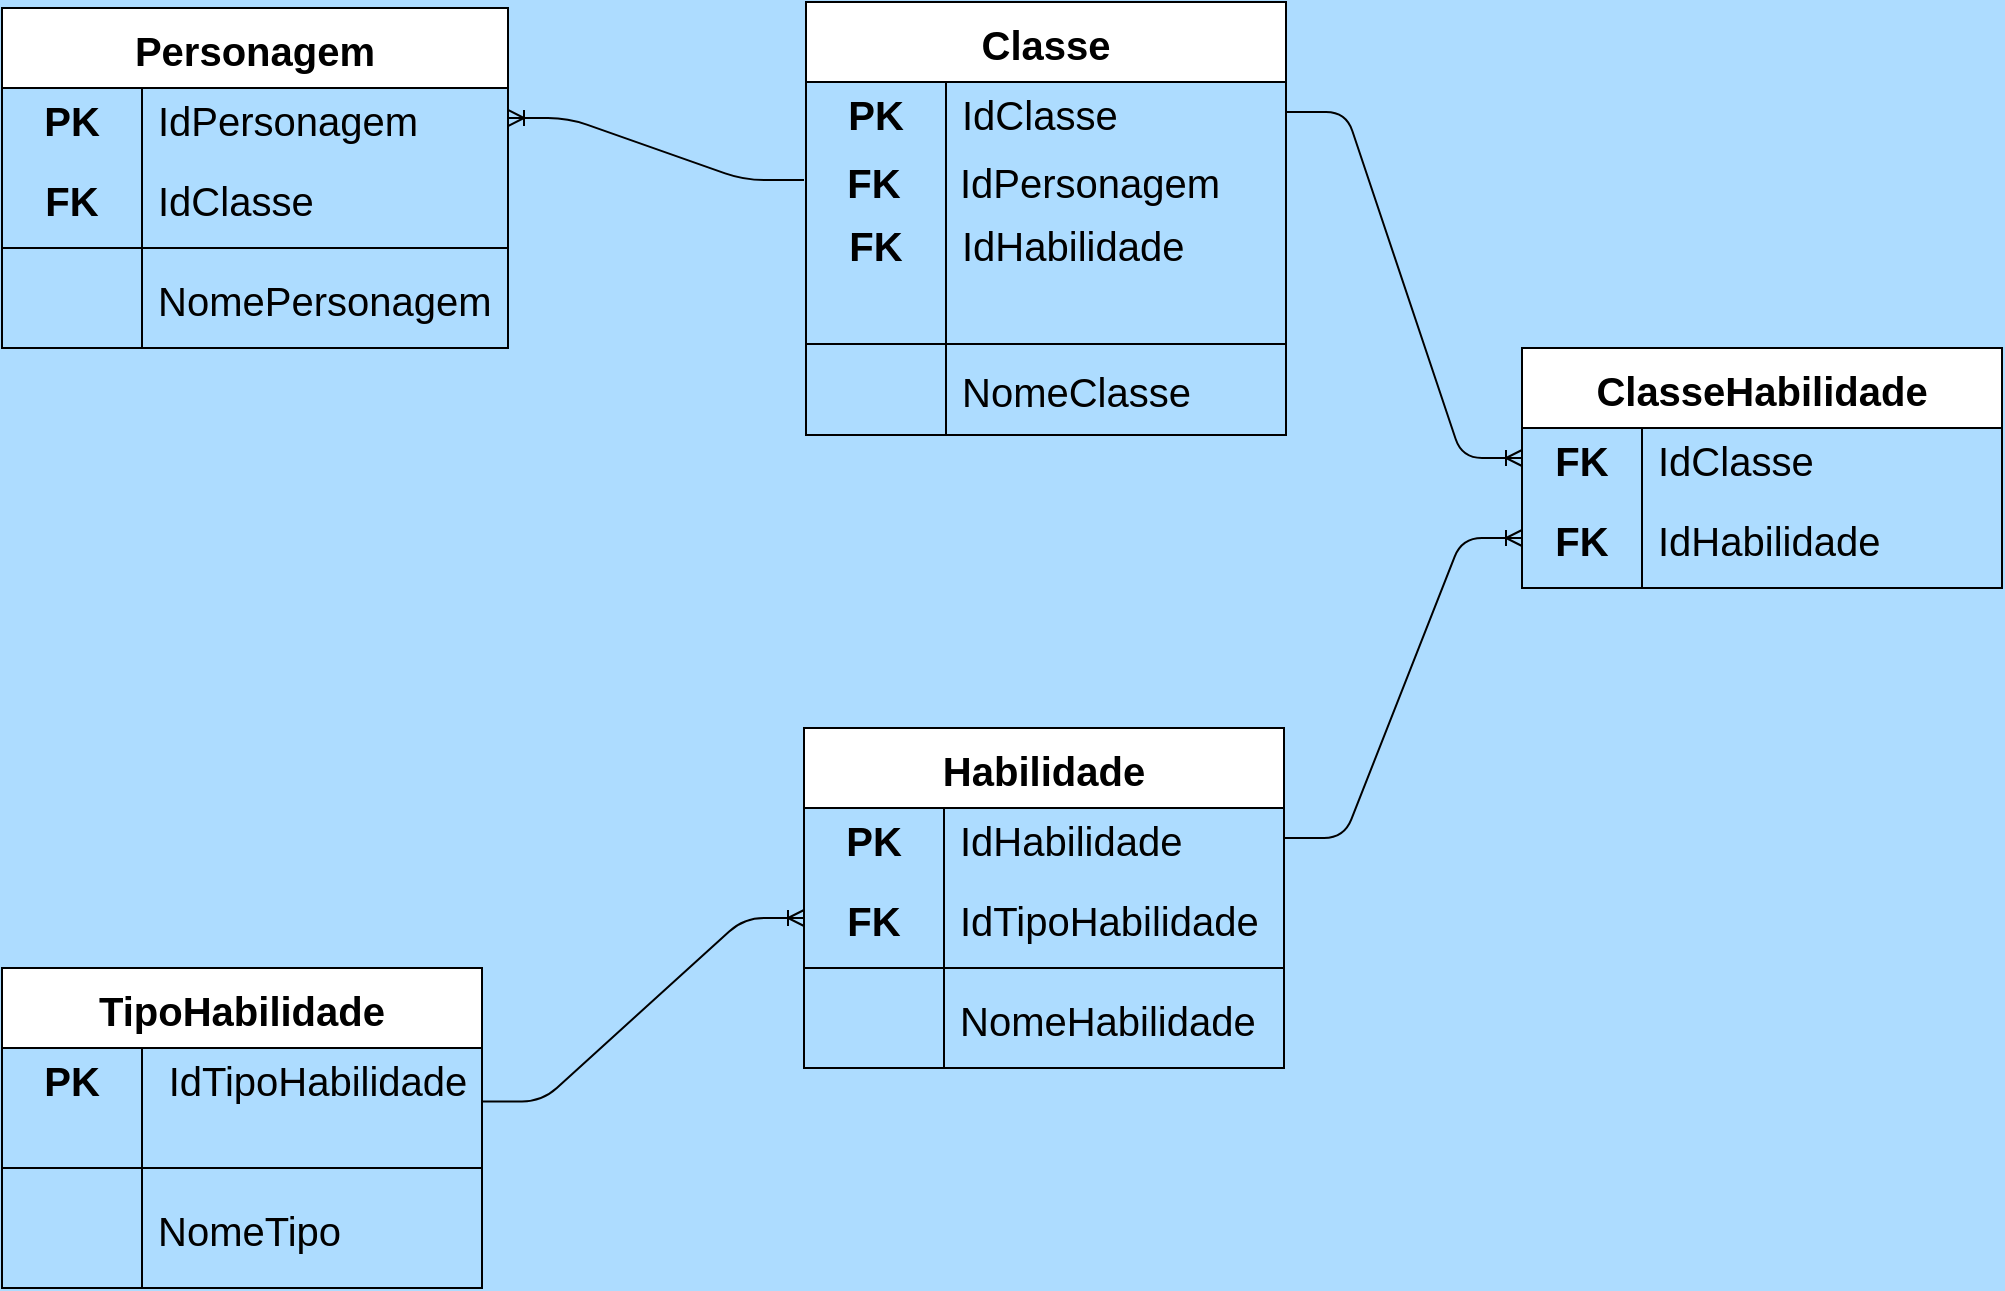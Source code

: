 <mxfile version="14.4.3" type="device"><diagram id="rCpc8-bx9pe45_sCEDZw" name="Page-1"><mxGraphModel dx="1240" dy="689" grid="0" gridSize="10" guides="1" tooltips="1" connect="1" arrows="1" fold="1" page="1" pageScale="1" pageWidth="1100" pageHeight="850" background="#ADDCFF" math="0" shadow="0"><root><mxCell id="0"/><mxCell id="1" parent="0"/><mxCell id="GVCZIKYSRA_Lnmtj_WAq-1" value="Personagem" style="shape=table;startSize=40;container=1;collapsible=1;childLayout=tableLayout;fixedRows=1;rowLines=0;fontStyle=1;align=center;resizeLast=1;fontSize=20;" vertex="1" parent="1"><mxGeometry x="40" y="40" width="253" height="170" as="geometry"/></mxCell><mxCell id="GVCZIKYSRA_Lnmtj_WAq-2" value="" style="shape=partialRectangle;collapsible=0;dropTarget=0;pointerEvents=0;fillColor=none;top=0;left=0;bottom=0;right=0;points=[[0,0.5],[1,0.5]];portConstraint=eastwest;" vertex="1" parent="GVCZIKYSRA_Lnmtj_WAq-1"><mxGeometry y="40" width="253" height="30" as="geometry"/></mxCell><mxCell id="GVCZIKYSRA_Lnmtj_WAq-3" value="PK" style="shape=partialRectangle;connectable=0;fillColor=none;top=0;left=0;bottom=0;right=0;fontStyle=1;overflow=hidden;fontSize=20;" vertex="1" parent="GVCZIKYSRA_Lnmtj_WAq-2"><mxGeometry width="70" height="30" as="geometry"/></mxCell><mxCell id="GVCZIKYSRA_Lnmtj_WAq-4" value="IdPersonagem" style="shape=partialRectangle;connectable=0;fillColor=none;top=0;left=0;bottom=0;right=0;align=left;spacingLeft=6;fontStyle=0;overflow=hidden;fontSize=20;" vertex="1" parent="GVCZIKYSRA_Lnmtj_WAq-2"><mxGeometry x="70" width="183" height="30" as="geometry"/></mxCell><mxCell id="GVCZIKYSRA_Lnmtj_WAq-5" value="" style="shape=partialRectangle;collapsible=0;dropTarget=0;pointerEvents=0;fillColor=none;top=0;left=0;bottom=1;right=0;points=[[0,0.5],[1,0.5]];portConstraint=eastwest;" vertex="1" parent="GVCZIKYSRA_Lnmtj_WAq-1"><mxGeometry y="70" width="253" height="50" as="geometry"/></mxCell><mxCell id="GVCZIKYSRA_Lnmtj_WAq-6" value="FK" style="shape=partialRectangle;connectable=0;fillColor=none;top=0;left=0;bottom=0;right=0;fontStyle=1;overflow=hidden;fontSize=20;" vertex="1" parent="GVCZIKYSRA_Lnmtj_WAq-5"><mxGeometry width="70" height="50" as="geometry"/></mxCell><mxCell id="GVCZIKYSRA_Lnmtj_WAq-7" value="IdClasse" style="shape=partialRectangle;connectable=0;fillColor=none;top=0;left=0;bottom=0;right=0;align=left;spacingLeft=6;fontStyle=0;overflow=hidden;fontSize=20;" vertex="1" parent="GVCZIKYSRA_Lnmtj_WAq-5"><mxGeometry x="70" width="183" height="50" as="geometry"/></mxCell><mxCell id="GVCZIKYSRA_Lnmtj_WAq-11" value="" style="shape=partialRectangle;collapsible=0;dropTarget=0;pointerEvents=0;fillColor=none;top=0;left=0;bottom=0;right=0;points=[[0,0.5],[1,0.5]];portConstraint=eastwest;" vertex="1" parent="GVCZIKYSRA_Lnmtj_WAq-1"><mxGeometry y="120" width="253" height="50" as="geometry"/></mxCell><mxCell id="GVCZIKYSRA_Lnmtj_WAq-12" value="" style="shape=partialRectangle;connectable=0;fillColor=none;top=0;left=0;bottom=0;right=0;editable=1;overflow=hidden;" vertex="1" parent="GVCZIKYSRA_Lnmtj_WAq-11"><mxGeometry width="70" height="50" as="geometry"/></mxCell><mxCell id="GVCZIKYSRA_Lnmtj_WAq-13" value="NomePersonagem" style="shape=partialRectangle;connectable=0;fillColor=none;top=0;left=0;bottom=0;right=0;align=left;spacingLeft=6;overflow=hidden;fontSize=20;" vertex="1" parent="GVCZIKYSRA_Lnmtj_WAq-11"><mxGeometry x="70" width="183" height="50" as="geometry"/></mxCell><mxCell id="GVCZIKYSRA_Lnmtj_WAq-18" value="TipoHabilidade" style="shape=table;startSize=40;container=1;collapsible=1;childLayout=tableLayout;fixedRows=1;rowLines=0;fontStyle=1;align=center;resizeLast=1;fontSize=20;" vertex="1" parent="1"><mxGeometry x="40" y="520" width="240" height="160" as="geometry"/></mxCell><mxCell id="GVCZIKYSRA_Lnmtj_WAq-19" value="" style="shape=partialRectangle;collapsible=0;dropTarget=0;pointerEvents=0;fillColor=none;top=0;left=0;bottom=0;right=0;points=[[0,0.5],[1,0.5]];portConstraint=eastwest;" vertex="1" parent="GVCZIKYSRA_Lnmtj_WAq-18"><mxGeometry y="40" width="240" height="30" as="geometry"/></mxCell><mxCell id="GVCZIKYSRA_Lnmtj_WAq-20" value="PK" style="shape=partialRectangle;connectable=0;fillColor=none;top=0;left=0;bottom=0;right=0;fontStyle=1;overflow=hidden;fontSize=20;verticalAlign=middle;" vertex="1" parent="GVCZIKYSRA_Lnmtj_WAq-19"><mxGeometry width="70" height="30" as="geometry"/></mxCell><mxCell id="GVCZIKYSRA_Lnmtj_WAq-21" value="IdTipoHabilidade" style="shape=partialRectangle;connectable=0;fillColor=none;top=0;left=0;bottom=0;right=0;align=center;spacingLeft=6;fontStyle=0;overflow=hidden;fontSize=20;verticalAlign=middle;" vertex="1" parent="GVCZIKYSRA_Lnmtj_WAq-19"><mxGeometry x="70" width="170" height="30" as="geometry"/></mxCell><mxCell id="GVCZIKYSRA_Lnmtj_WAq-22" value="" style="shape=partialRectangle;collapsible=0;dropTarget=0;pointerEvents=0;fillColor=none;top=0;left=0;bottom=1;right=0;points=[[0,0.5],[1,0.5]];portConstraint=eastwest;" vertex="1" parent="GVCZIKYSRA_Lnmtj_WAq-18"><mxGeometry y="70" width="240" height="30" as="geometry"/></mxCell><mxCell id="GVCZIKYSRA_Lnmtj_WAq-23" value="" style="shape=partialRectangle;connectable=0;fillColor=none;top=0;left=0;bottom=0;right=0;fontStyle=1;overflow=hidden;fontSize=20;" vertex="1" parent="GVCZIKYSRA_Lnmtj_WAq-22"><mxGeometry width="70" height="30" as="geometry"/></mxCell><mxCell id="GVCZIKYSRA_Lnmtj_WAq-24" value="" style="shape=partialRectangle;connectable=0;fillColor=none;top=0;left=0;bottom=0;right=0;align=left;spacingLeft=6;fontStyle=5;overflow=hidden;fontSize=20;" vertex="1" parent="GVCZIKYSRA_Lnmtj_WAq-22"><mxGeometry x="70" width="170" height="30" as="geometry"/></mxCell><mxCell id="GVCZIKYSRA_Lnmtj_WAq-25" value="" style="shape=partialRectangle;collapsible=0;dropTarget=0;pointerEvents=0;fillColor=none;top=0;left=0;bottom=0;right=0;points=[[0,0.5],[1,0.5]];portConstraint=eastwest;" vertex="1" parent="GVCZIKYSRA_Lnmtj_WAq-18"><mxGeometry y="100" width="240" height="60" as="geometry"/></mxCell><mxCell id="GVCZIKYSRA_Lnmtj_WAq-26" value="" style="shape=partialRectangle;connectable=0;fillColor=none;top=0;left=0;bottom=0;right=0;editable=1;overflow=hidden;" vertex="1" parent="GVCZIKYSRA_Lnmtj_WAq-25"><mxGeometry width="70" height="60" as="geometry"/></mxCell><mxCell id="GVCZIKYSRA_Lnmtj_WAq-27" value="NomeTipo" style="shape=partialRectangle;connectable=0;fillColor=none;top=0;left=0;bottom=0;right=0;align=left;spacingLeft=6;overflow=hidden;fontSize=20;" vertex="1" parent="GVCZIKYSRA_Lnmtj_WAq-25"><mxGeometry x="70" width="170" height="60" as="geometry"/></mxCell><mxCell id="GVCZIKYSRA_Lnmtj_WAq-51" value="Habilidade" style="shape=table;startSize=40;container=1;collapsible=1;childLayout=tableLayout;fixedRows=1;rowLines=0;fontStyle=1;align=center;resizeLast=1;fontSize=20;" vertex="1" parent="1"><mxGeometry x="441" y="400" width="240" height="170" as="geometry"/></mxCell><mxCell id="GVCZIKYSRA_Lnmtj_WAq-52" value="" style="shape=partialRectangle;collapsible=0;dropTarget=0;pointerEvents=0;fillColor=none;top=0;left=0;bottom=0;right=0;points=[[0,0.5],[1,0.5]];portConstraint=eastwest;" vertex="1" parent="GVCZIKYSRA_Lnmtj_WAq-51"><mxGeometry y="40" width="240" height="30" as="geometry"/></mxCell><mxCell id="GVCZIKYSRA_Lnmtj_WAq-53" value="PK" style="shape=partialRectangle;connectable=0;fillColor=none;top=0;left=0;bottom=0;right=0;fontStyle=1;overflow=hidden;fontSize=20;" vertex="1" parent="GVCZIKYSRA_Lnmtj_WAq-52"><mxGeometry width="70" height="30" as="geometry"/></mxCell><mxCell id="GVCZIKYSRA_Lnmtj_WAq-54" value="IdHabilidade" style="shape=partialRectangle;connectable=0;fillColor=none;top=0;left=0;bottom=0;right=0;align=left;spacingLeft=6;fontStyle=0;overflow=hidden;fontSize=20;" vertex="1" parent="GVCZIKYSRA_Lnmtj_WAq-52"><mxGeometry x="70" width="170" height="30" as="geometry"/></mxCell><mxCell id="GVCZIKYSRA_Lnmtj_WAq-55" value="" style="shape=partialRectangle;collapsible=0;dropTarget=0;pointerEvents=0;fillColor=none;top=0;left=0;bottom=1;right=0;points=[[0,0.5],[1,0.5]];portConstraint=eastwest;" vertex="1" parent="GVCZIKYSRA_Lnmtj_WAq-51"><mxGeometry y="70" width="240" height="50" as="geometry"/></mxCell><mxCell id="GVCZIKYSRA_Lnmtj_WAq-56" value="FK" style="shape=partialRectangle;connectable=0;fillColor=none;top=0;left=0;bottom=0;right=0;fontStyle=1;overflow=hidden;fontSize=20;" vertex="1" parent="GVCZIKYSRA_Lnmtj_WAq-55"><mxGeometry width="70" height="50" as="geometry"/></mxCell><mxCell id="GVCZIKYSRA_Lnmtj_WAq-57" value="IdTipoHabilidade" style="shape=partialRectangle;connectable=0;fillColor=none;top=0;left=0;bottom=0;right=0;align=left;spacingLeft=6;fontStyle=0;overflow=hidden;fontSize=20;" vertex="1" parent="GVCZIKYSRA_Lnmtj_WAq-55"><mxGeometry x="70" width="170" height="50" as="geometry"/></mxCell><mxCell id="GVCZIKYSRA_Lnmtj_WAq-61" value="" style="shape=partialRectangle;collapsible=0;dropTarget=0;pointerEvents=0;fillColor=none;top=0;left=0;bottom=0;right=0;points=[[0,0.5],[1,0.5]];portConstraint=eastwest;" vertex="1" parent="GVCZIKYSRA_Lnmtj_WAq-51"><mxGeometry y="120" width="240" height="50" as="geometry"/></mxCell><mxCell id="GVCZIKYSRA_Lnmtj_WAq-62" value="" style="shape=partialRectangle;connectable=0;fillColor=none;top=0;left=0;bottom=0;right=0;editable=1;overflow=hidden;" vertex="1" parent="GVCZIKYSRA_Lnmtj_WAq-61"><mxGeometry width="70" height="50" as="geometry"/></mxCell><mxCell id="GVCZIKYSRA_Lnmtj_WAq-63" value="NomeHabilidade" style="shape=partialRectangle;connectable=0;fillColor=none;top=0;left=0;bottom=0;right=0;align=left;spacingLeft=6;overflow=hidden;fontSize=20;" vertex="1" parent="GVCZIKYSRA_Lnmtj_WAq-61"><mxGeometry x="70" width="170" height="50" as="geometry"/></mxCell><mxCell id="GVCZIKYSRA_Lnmtj_WAq-78" value="Classe" style="shape=table;startSize=40;container=1;collapsible=1;childLayout=tableLayout;fixedRows=1;rowLines=0;fontStyle=1;align=center;resizeLast=1;fontSize=20;" vertex="1" parent="1"><mxGeometry x="442" y="37" width="240" height="216.5" as="geometry"/></mxCell><mxCell id="GVCZIKYSRA_Lnmtj_WAq-79" value="" style="shape=partialRectangle;collapsible=0;dropTarget=0;pointerEvents=0;fillColor=none;top=0;left=0;bottom=0;right=0;points=[[0,0.5],[1,0.5]];portConstraint=eastwest;" vertex="1" parent="GVCZIKYSRA_Lnmtj_WAq-78"><mxGeometry y="40" width="240" height="30" as="geometry"/></mxCell><mxCell id="GVCZIKYSRA_Lnmtj_WAq-80" value="PK" style="shape=partialRectangle;connectable=0;fillColor=none;top=0;left=0;bottom=0;right=0;fontStyle=1;overflow=hidden;fontSize=20;" vertex="1" parent="GVCZIKYSRA_Lnmtj_WAq-79"><mxGeometry width="70" height="30" as="geometry"/></mxCell><mxCell id="GVCZIKYSRA_Lnmtj_WAq-81" value="IdClasse" style="shape=partialRectangle;connectable=0;fillColor=none;top=0;left=0;bottom=0;right=0;align=left;spacingLeft=6;fontStyle=0;overflow=hidden;fontSize=20;" vertex="1" parent="GVCZIKYSRA_Lnmtj_WAq-79"><mxGeometry x="70" width="170" height="30" as="geometry"/></mxCell><mxCell id="GVCZIKYSRA_Lnmtj_WAq-82" value="" style="shape=partialRectangle;collapsible=0;dropTarget=0;pointerEvents=0;fillColor=none;top=0;left=0;bottom=1;right=0;points=[[0,0.5],[1,0.5]];portConstraint=eastwest;" vertex="1" parent="GVCZIKYSRA_Lnmtj_WAq-78"><mxGeometry y="70" width="240" height="101" as="geometry"/></mxCell><mxCell id="GVCZIKYSRA_Lnmtj_WAq-83" value="FK" style="shape=partialRectangle;connectable=0;fillColor=none;top=0;left=0;bottom=0;right=0;fontStyle=1;overflow=hidden;fontSize=20;" vertex="1" parent="GVCZIKYSRA_Lnmtj_WAq-82"><mxGeometry width="70" height="101" as="geometry"/></mxCell><mxCell id="GVCZIKYSRA_Lnmtj_WAq-84" value="IdHabilidade" style="shape=partialRectangle;connectable=0;fillColor=none;top=0;left=0;bottom=0;right=0;align=left;spacingLeft=6;fontStyle=0;overflow=hidden;fontSize=20;" vertex="1" parent="GVCZIKYSRA_Lnmtj_WAq-82"><mxGeometry x="70" width="170" height="101" as="geometry"/></mxCell><mxCell id="GVCZIKYSRA_Lnmtj_WAq-88" value="" style="shape=partialRectangle;collapsible=0;dropTarget=0;pointerEvents=0;fillColor=none;top=0;left=0;bottom=0;right=0;points=[[0,0.5],[1,0.5]];portConstraint=eastwest;" vertex="1" parent="GVCZIKYSRA_Lnmtj_WAq-78"><mxGeometry y="171" width="240" height="45" as="geometry"/></mxCell><mxCell id="GVCZIKYSRA_Lnmtj_WAq-89" value="" style="shape=partialRectangle;connectable=0;fillColor=none;top=0;left=0;bottom=0;right=0;editable=1;overflow=hidden;" vertex="1" parent="GVCZIKYSRA_Lnmtj_WAq-88"><mxGeometry width="70" height="45" as="geometry"/></mxCell><mxCell id="GVCZIKYSRA_Lnmtj_WAq-90" value="NomeClasse" style="shape=partialRectangle;connectable=0;fillColor=none;top=0;left=0;bottom=0;right=0;align=left;spacingLeft=6;overflow=hidden;fontSize=20;" vertex="1" parent="GVCZIKYSRA_Lnmtj_WAq-88"><mxGeometry x="70" width="170" height="45" as="geometry"/></mxCell><mxCell id="GVCZIKYSRA_Lnmtj_WAq-95" value="" style="shape=partialRectangle;collapsible=0;dropTarget=0;pointerEvents=0;fillColor=none;top=0;left=0;bottom=0;right=0;points=[[0,0.5],[1,0.5]];portConstraint=eastwest;" vertex="1" parent="1"><mxGeometry x="441" y="111" width="240" height="30" as="geometry"/></mxCell><mxCell id="GVCZIKYSRA_Lnmtj_WAq-96" value="FK" style="shape=partialRectangle;connectable=0;fillColor=none;top=0;left=0;bottom=0;right=0;fontStyle=1;overflow=hidden;fontSize=20;" vertex="1" parent="GVCZIKYSRA_Lnmtj_WAq-95"><mxGeometry width="70" height="30" as="geometry"/></mxCell><mxCell id="GVCZIKYSRA_Lnmtj_WAq-97" value="IdPersonagem" style="shape=partialRectangle;connectable=0;fillColor=none;top=0;left=0;bottom=0;right=0;align=left;spacingLeft=6;fontStyle=0;overflow=hidden;fontSize=20;" vertex="1" parent="GVCZIKYSRA_Lnmtj_WAq-95"><mxGeometry x="70" width="170" height="30" as="geometry"/></mxCell><mxCell id="GVCZIKYSRA_Lnmtj_WAq-114" value="ClasseHabilidade" style="shape=table;startSize=40;container=1;collapsible=1;childLayout=tableLayout;fixedRows=1;rowLines=0;fontStyle=1;align=center;resizeLast=1;fontSize=20;" vertex="1" parent="1"><mxGeometry x="800" y="210" width="240" height="120" as="geometry"/></mxCell><mxCell id="GVCZIKYSRA_Lnmtj_WAq-115" value="" style="shape=partialRectangle;collapsible=0;dropTarget=0;pointerEvents=0;fillColor=none;top=0;left=0;bottom=0;right=0;points=[[0,0.5],[1,0.5]];portConstraint=eastwest;" vertex="1" parent="GVCZIKYSRA_Lnmtj_WAq-114"><mxGeometry y="40" width="240" height="30" as="geometry"/></mxCell><mxCell id="GVCZIKYSRA_Lnmtj_WAq-116" value="FK" style="shape=partialRectangle;connectable=0;fillColor=none;top=0;left=0;bottom=0;right=0;fontStyle=1;overflow=hidden;fontSize=20;" vertex="1" parent="GVCZIKYSRA_Lnmtj_WAq-115"><mxGeometry width="60" height="30" as="geometry"/></mxCell><mxCell id="GVCZIKYSRA_Lnmtj_WAq-117" value="IdClasse" style="shape=partialRectangle;connectable=0;fillColor=none;top=0;left=0;bottom=0;right=0;align=left;spacingLeft=6;fontStyle=0;overflow=hidden;fontSize=20;" vertex="1" parent="GVCZIKYSRA_Lnmtj_WAq-115"><mxGeometry x="60" width="180" height="30" as="geometry"/></mxCell><mxCell id="GVCZIKYSRA_Lnmtj_WAq-118" value="" style="shape=partialRectangle;collapsible=0;dropTarget=0;pointerEvents=0;fillColor=none;top=0;left=0;bottom=1;right=0;points=[[0,0.5],[1,0.5]];portConstraint=eastwest;" vertex="1" parent="GVCZIKYSRA_Lnmtj_WAq-114"><mxGeometry y="70" width="240" height="50" as="geometry"/></mxCell><mxCell id="GVCZIKYSRA_Lnmtj_WAq-119" value="FK" style="shape=partialRectangle;connectable=0;fillColor=none;top=0;left=0;bottom=0;right=0;fontStyle=1;overflow=hidden;fontSize=20;" vertex="1" parent="GVCZIKYSRA_Lnmtj_WAq-118"><mxGeometry width="60" height="50" as="geometry"/></mxCell><mxCell id="GVCZIKYSRA_Lnmtj_WAq-120" value="IdHabilidade" style="shape=partialRectangle;connectable=0;fillColor=none;top=0;left=0;bottom=0;right=0;align=left;spacingLeft=6;fontStyle=0;overflow=hidden;fontSize=20;" vertex="1" parent="GVCZIKYSRA_Lnmtj_WAq-118"><mxGeometry x="60" width="180" height="50" as="geometry"/></mxCell><mxCell id="GVCZIKYSRA_Lnmtj_WAq-127" value="" style="edgeStyle=entityRelationEdgeStyle;fontSize=12;html=1;endArrow=ERoneToMany;entryX=1;entryY=0.5;entryDx=0;entryDy=0;exitX=0;exitY=0.5;exitDx=0;exitDy=0;" edge="1" parent="1" source="GVCZIKYSRA_Lnmtj_WAq-95" target="GVCZIKYSRA_Lnmtj_WAq-2"><mxGeometry width="100" height="100" relative="1" as="geometry"><mxPoint x="300" y="160" as="sourcePoint"/><mxPoint x="400" y="60" as="targetPoint"/></mxGeometry></mxCell><mxCell id="GVCZIKYSRA_Lnmtj_WAq-128" value="" style="edgeStyle=entityRelationEdgeStyle;fontSize=12;html=1;endArrow=ERoneToMany;entryX=0;entryY=0.5;entryDx=0;entryDy=0;exitX=1;exitY=0.5;exitDx=0;exitDy=0;" edge="1" parent="1" source="GVCZIKYSRA_Lnmtj_WAq-79" target="GVCZIKYSRA_Lnmtj_WAq-115"><mxGeometry width="100" height="100" relative="1" as="geometry"><mxPoint x="680" y="120" as="sourcePoint"/><mxPoint x="780" y="20" as="targetPoint"/></mxGeometry></mxCell><mxCell id="GVCZIKYSRA_Lnmtj_WAq-129" value="" style="edgeStyle=entityRelationEdgeStyle;fontSize=12;html=1;endArrow=ERoneToMany;exitX=1;exitY=0.5;exitDx=0;exitDy=0;" edge="1" parent="1" source="GVCZIKYSRA_Lnmtj_WAq-52" target="GVCZIKYSRA_Lnmtj_WAq-118"><mxGeometry width="100" height="100" relative="1" as="geometry"><mxPoint x="780" y="550" as="sourcePoint"/><mxPoint x="880" y="450" as="targetPoint"/></mxGeometry></mxCell><mxCell id="GVCZIKYSRA_Lnmtj_WAq-130" value="" style="edgeStyle=entityRelationEdgeStyle;fontSize=12;html=1;endArrow=ERoneToMany;entryX=0;entryY=0.5;entryDx=0;entryDy=0;exitX=1;exitY=0.89;exitDx=0;exitDy=0;exitPerimeter=0;" edge="1" parent="1" source="GVCZIKYSRA_Lnmtj_WAq-19" target="GVCZIKYSRA_Lnmtj_WAq-55"><mxGeometry width="100" height="100" relative="1" as="geometry"><mxPoint x="280" y="620" as="sourcePoint"/><mxPoint x="380" y="520" as="targetPoint"/></mxGeometry></mxCell></root></mxGraphModel></diagram></mxfile>
